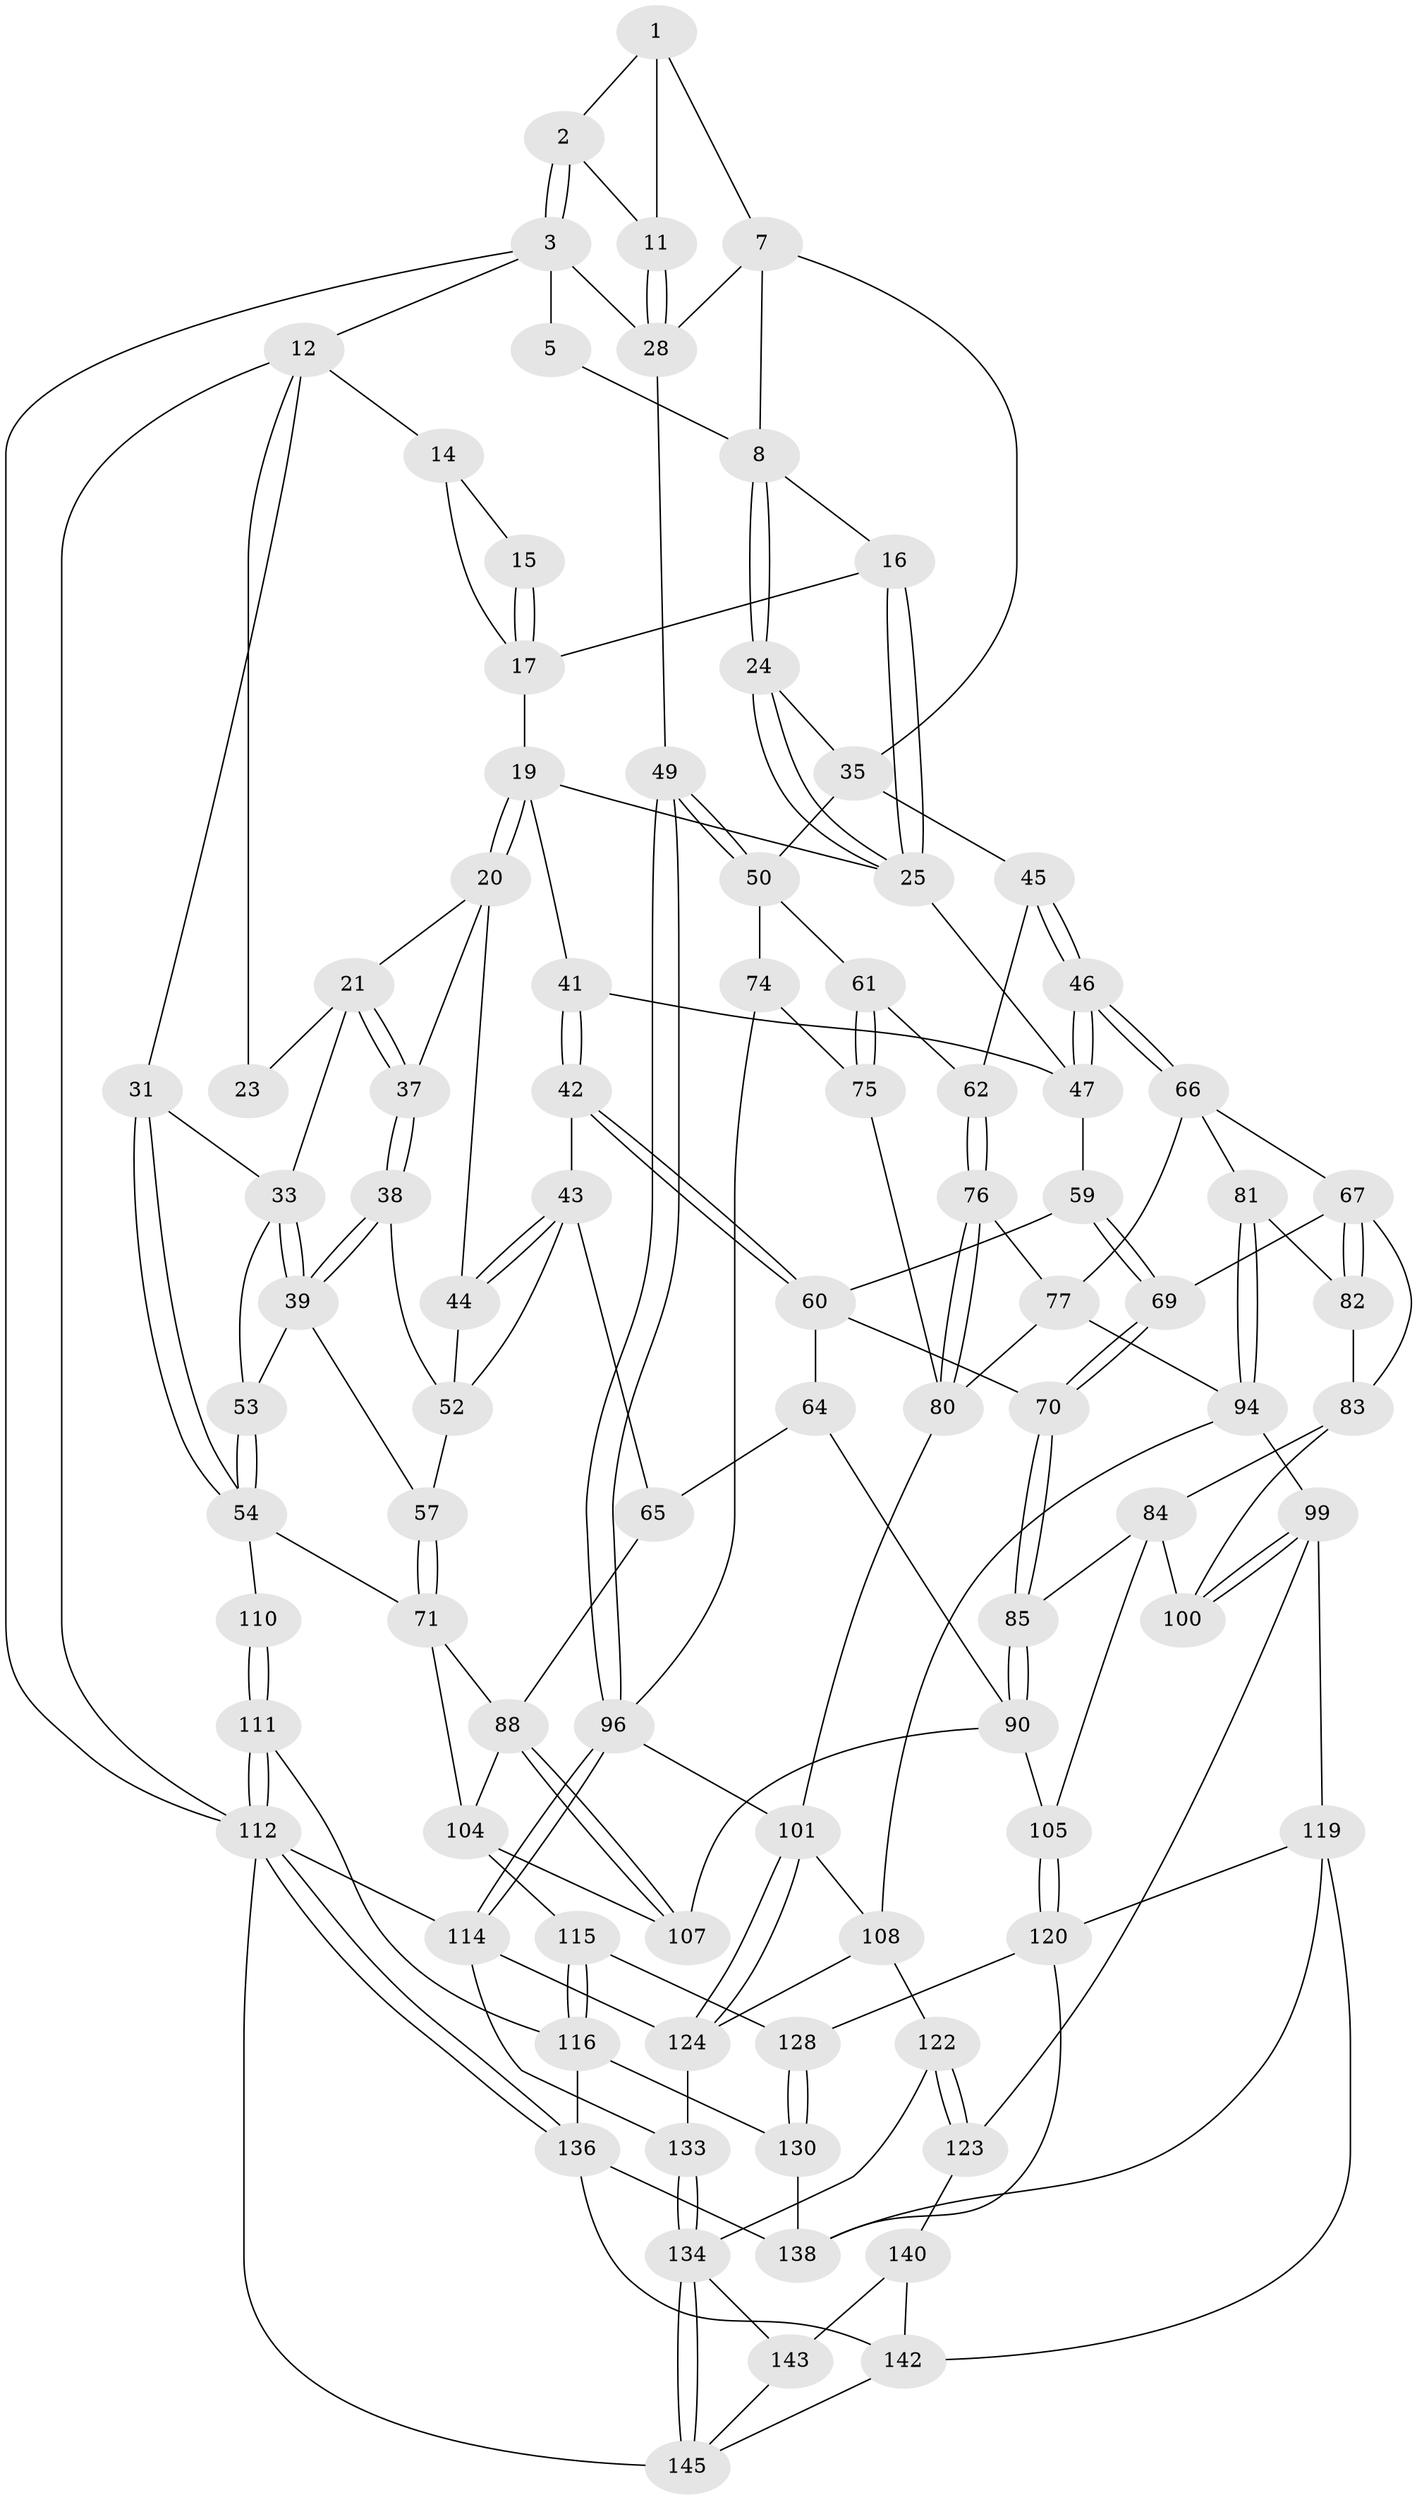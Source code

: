 // original degree distribution, {3: 0.02027027027027027, 4: 0.24324324324324326, 5: 0.49324324324324326, 6: 0.24324324324324326}
// Generated by graph-tools (version 1.1) at 2025/42/03/06/25 10:42:30]
// undirected, 91 vertices, 203 edges
graph export_dot {
graph [start="1"]
  node [color=gray90,style=filled];
  1 [pos="+0.8245860788355079+0.0660886299832706",super="+6"];
  2 [pos="+0.8749787833112699+0.07445312518333944"];
  3 [pos="+1+0",super="+4"];
  5 [pos="+0.70144415549215+0",super="+10"];
  7 [pos="+0.6784484631018247+0.16040086536655002",super="+29"];
  8 [pos="+0.6644517232167675+0.15812827780999258",super="+9"];
  11 [pos="+0.8726617722856379+0.15543736086635934"];
  12 [pos="+0+0",super="+13"];
  14 [pos="+0.2721183441286956+0"];
  15 [pos="+0.500589162124662+0"];
  16 [pos="+0.48918968846146055+0.13381487862758146"];
  17 [pos="+0.4661103484182367+0.12983269704937458",super="+18"];
  19 [pos="+0.3537632240731714+0.22590836923697838",super="+27"];
  20 [pos="+0.2764355945446053+0.22453454384581162",super="+40"];
  21 [pos="+0.19450088850431016+0.2074527196710465",super="+22"];
  23 [pos="+0.15429101732468872+0.18338531374573022"];
  24 [pos="+0.6347383604145309+0.19783502252805793"];
  25 [pos="+0.6202154223597801+0.19926895108224618",super="+26"];
  28 [pos="+0.8883511633859246+0.19390652738588826",super="+30"];
  31 [pos="+0+0.15646229166597855",super="+32"];
  33 [pos="+0.12835073469158892+0.25191045194043704",super="+34"];
  35 [pos="+0.8618330402572417+0.27890739869300885",super="+36"];
  37 [pos="+0.19307903799900172+0.3266272168605732"];
  38 [pos="+0.18262533014043308+0.353289567936316"];
  39 [pos="+0.16512543198313911+0.36243185683263934",super="+55"];
  41 [pos="+0.3691137662938966+0.2717128743089612"];
  42 [pos="+0.32703995982723305+0.3691959812792349"];
  43 [pos="+0.2954826311272919+0.37560535978228266",super="+58"];
  44 [pos="+0.2511669285273942+0.3672609923142976"];
  45 [pos="+0.665732097890404+0.353587384279638"];
  46 [pos="+0.562083827060135+0.4046638917118441"];
  47 [pos="+0.4777379100708206+0.3466416064711221",super="+48"];
  49 [pos="+1+0.41029121094530335"];
  50 [pos="+0.9915407768543967+0.4066305935197324",super="+51"];
  52 [pos="+0.24832070763518685+0.3676557951774249",super="+56"];
  53 [pos="+0.06762831234686474+0.31998488505209516"];
  54 [pos="+0+0.4620653866389647",super="+73"];
  57 [pos="+0.13251052201086697+0.43379587466732833"];
  59 [pos="+0.43368400429472304+0.42273474940994454"];
  60 [pos="+0.3361178176743864+0.3928961677151374",super="+63"];
  61 [pos="+0.7802834288359003+0.4149136199641595"];
  62 [pos="+0.6886695471401126+0.38522048269458753"];
  64 [pos="+0.29739623393062486+0.4773691630984357",super="+91"];
  65 [pos="+0.2348236040929225+0.4830962334971685",super="+87"];
  66 [pos="+0.5590034171589187+0.41543654287667475",super="+78"];
  67 [pos="+0.4846021881737241+0.47175753853845576",super="+68"];
  69 [pos="+0.43868923276845817+0.45512888249065264"];
  70 [pos="+0.36284275020175527+0.4958225863593066"];
  71 [pos="+0.10211863596990015+0.4626658642079434",super="+72"];
  74 [pos="+0.9381585576360407+0.45543299580906804",super="+92"];
  75 [pos="+0.7935630515157104+0.4429108686348821",super="+79"];
  76 [pos="+0.6883280207462601+0.45473486325008233"];
  77 [pos="+0.6395816970426874+0.5121008457656788",super="+93"];
  80 [pos="+0.7525928839002561+0.5436275135279237",super="+95"];
  81 [pos="+0.5510975654520105+0.5388076814640392"];
  82 [pos="+0.5310839916699777+0.5400920088314791"];
  83 [pos="+0.4501530292020799+0.5435018261571509",super="+86"];
  84 [pos="+0.42143261574371405+0.5500837779589494",super="+103"];
  85 [pos="+0.369189759488292+0.5403057164862956"];
  88 [pos="+0.21498670185665347+0.5808934961655015",super="+89"];
  90 [pos="+0.35936710788634907+0.5537818093894433",super="+106"];
  94 [pos="+0.6120962230042915+0.5938414485136747",super="+98"];
  96 [pos="+1+0.6454344099673742",super="+97"];
  99 [pos="+0.5646706898088069+0.6740702276276826",super="+118"];
  100 [pos="+0.49565195022458547+0.639344796298962"];
  101 [pos="+0.8740174154236352+0.6516179889710247",super="+102"];
  104 [pos="+0.06494274045493689+0.5671821230777796",super="+109"];
  105 [pos="+0.3747224414803983+0.6924066349355842"];
  107 [pos="+0.21382128987841328+0.6618254872427788"];
  108 [pos="+0.698857236060156+0.6821050388153195",super="+121"];
  110 [pos="+0+0.5952037982648215"];
  111 [pos="+0+1",super="+117"];
  112 [pos="+0+1",super="+113"];
  114 [pos="+1+0.7340790177392581",super="+125"];
  115 [pos="+0.1745901365303428+0.723007067583564"];
  116 [pos="+0.15895104901654494+0.7299218038562201",super="+132"];
  119 [pos="+0.4322705808759867+0.769796231650447",super="+137"];
  120 [pos="+0.3878082710560323+0.7441199438255736",super="+127"];
  122 [pos="+0.7533626609104014+0.7788475381369486"];
  123 [pos="+0.5549229867679605+0.7739600960870004"];
  124 [pos="+0.8448155768513074+0.7241755053197284",super="+126"];
  128 [pos="+0.3336545176639586+0.7848112139224139",super="+129"];
  130 [pos="+0.24725665663507768+0.8391396212259049",super="+131"];
  133 [pos="+0.894778511497184+0.9571394126437085"];
  134 [pos="+0.8717948879924385+1",super="+135"];
  136 [pos="+0+1",super="+147"];
  138 [pos="+0.3395493391306645+0.8862172957227363",super="+139"];
  140 [pos="+0.5576461389644164+0.8069382247250879",super="+141"];
  142 [pos="+0.49110353508667415+0.9836694708323496",super="+148"];
  143 [pos="+0.6680936561260524+0.8759035622933132",super="+144"];
  145 [pos="+0.9404575668662722+1",super="+146"];
  1 -- 2;
  1 -- 11;
  1 -- 7;
  2 -- 3;
  2 -- 3;
  2 -- 11;
  3 -- 12;
  3 -- 5;
  3 -- 28;
  3 -- 112;
  5 -- 8;
  7 -- 8;
  7 -- 35;
  7 -- 28;
  8 -- 24;
  8 -- 24;
  8 -- 16;
  11 -- 28;
  11 -- 28;
  12 -- 31;
  12 -- 112;
  12 -- 14;
  12 -- 23;
  14 -- 15;
  14 -- 17;
  15 -- 17;
  15 -- 17;
  16 -- 17;
  16 -- 25;
  16 -- 25;
  17 -- 19;
  19 -- 20;
  19 -- 20;
  19 -- 25;
  19 -- 41;
  20 -- 21;
  20 -- 37;
  20 -- 44;
  21 -- 37;
  21 -- 37;
  21 -- 33;
  21 -- 23;
  24 -- 25;
  24 -- 25;
  24 -- 35;
  25 -- 47;
  28 -- 49;
  31 -- 54;
  31 -- 54;
  31 -- 33;
  33 -- 39;
  33 -- 39;
  33 -- 53;
  35 -- 45;
  35 -- 50;
  37 -- 38;
  37 -- 38;
  38 -- 39;
  38 -- 39;
  38 -- 52;
  39 -- 57;
  39 -- 53;
  41 -- 42;
  41 -- 42;
  41 -- 47;
  42 -- 43;
  42 -- 60;
  42 -- 60;
  43 -- 44;
  43 -- 44;
  43 -- 65;
  43 -- 52;
  44 -- 52;
  45 -- 46;
  45 -- 46;
  45 -- 62;
  46 -- 47;
  46 -- 47;
  46 -- 66;
  46 -- 66;
  47 -- 59;
  49 -- 50;
  49 -- 50;
  49 -- 96;
  49 -- 96;
  50 -- 74;
  50 -- 61;
  52 -- 57;
  53 -- 54;
  53 -- 54;
  54 -- 110;
  54 -- 71;
  57 -- 71;
  57 -- 71;
  59 -- 60;
  59 -- 69;
  59 -- 69;
  60 -- 64;
  60 -- 70;
  61 -- 62;
  61 -- 75;
  61 -- 75;
  62 -- 76;
  62 -- 76;
  64 -- 65 [weight=2];
  64 -- 90;
  65 -- 88;
  66 -- 67;
  66 -- 81;
  66 -- 77;
  67 -- 82;
  67 -- 82;
  67 -- 83;
  67 -- 69;
  69 -- 70;
  69 -- 70;
  70 -- 85;
  70 -- 85;
  71 -- 88;
  71 -- 104;
  74 -- 75 [weight=2];
  74 -- 96;
  75 -- 80;
  76 -- 77;
  76 -- 80;
  76 -- 80;
  77 -- 80;
  77 -- 94;
  80 -- 101;
  81 -- 82;
  81 -- 94;
  81 -- 94;
  82 -- 83;
  83 -- 84;
  83 -- 100;
  84 -- 85;
  84 -- 100;
  84 -- 105;
  85 -- 90;
  85 -- 90;
  88 -- 107;
  88 -- 107;
  88 -- 104;
  90 -- 105;
  90 -- 107;
  94 -- 99;
  94 -- 108;
  96 -- 114;
  96 -- 114;
  96 -- 101;
  99 -- 100;
  99 -- 100;
  99 -- 123;
  99 -- 119;
  101 -- 124;
  101 -- 124;
  101 -- 108;
  104 -- 115;
  104 -- 107;
  105 -- 120;
  105 -- 120;
  108 -- 124;
  108 -- 122;
  110 -- 111 [weight=2];
  110 -- 111;
  111 -- 112;
  111 -- 112;
  111 -- 116;
  112 -- 136;
  112 -- 136;
  112 -- 145;
  112 -- 114;
  114 -- 133;
  114 -- 124;
  115 -- 116;
  115 -- 116;
  115 -- 128;
  116 -- 136;
  116 -- 130;
  119 -- 120;
  119 -- 138;
  119 -- 142;
  120 -- 138;
  120 -- 128;
  122 -- 123;
  122 -- 123;
  122 -- 134;
  123 -- 140;
  124 -- 133;
  128 -- 130 [weight=2];
  128 -- 130;
  130 -- 138;
  133 -- 134;
  133 -- 134;
  134 -- 145;
  134 -- 145;
  134 -- 143;
  136 -- 138;
  136 -- 142;
  140 -- 143 [weight=2];
  140 -- 142;
  142 -- 145;
  143 -- 145;
}
